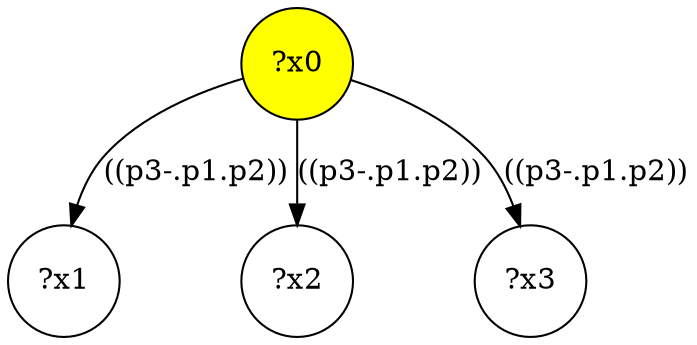 digraph g {
	x0 [fillcolor="yellow", style="filled," shape=circle, label="?x0"];
	x1 [shape=circle, label="?x1"];
	x0 -> x1 [label="((p3-.p1.p2))"];
	x2 [shape=circle, label="?x2"];
	x0 -> x2 [label="((p3-.p1.p2))"];
	x3 [shape=circle, label="?x3"];
	x0 -> x3 [label="((p3-.p1.p2))"];
}
